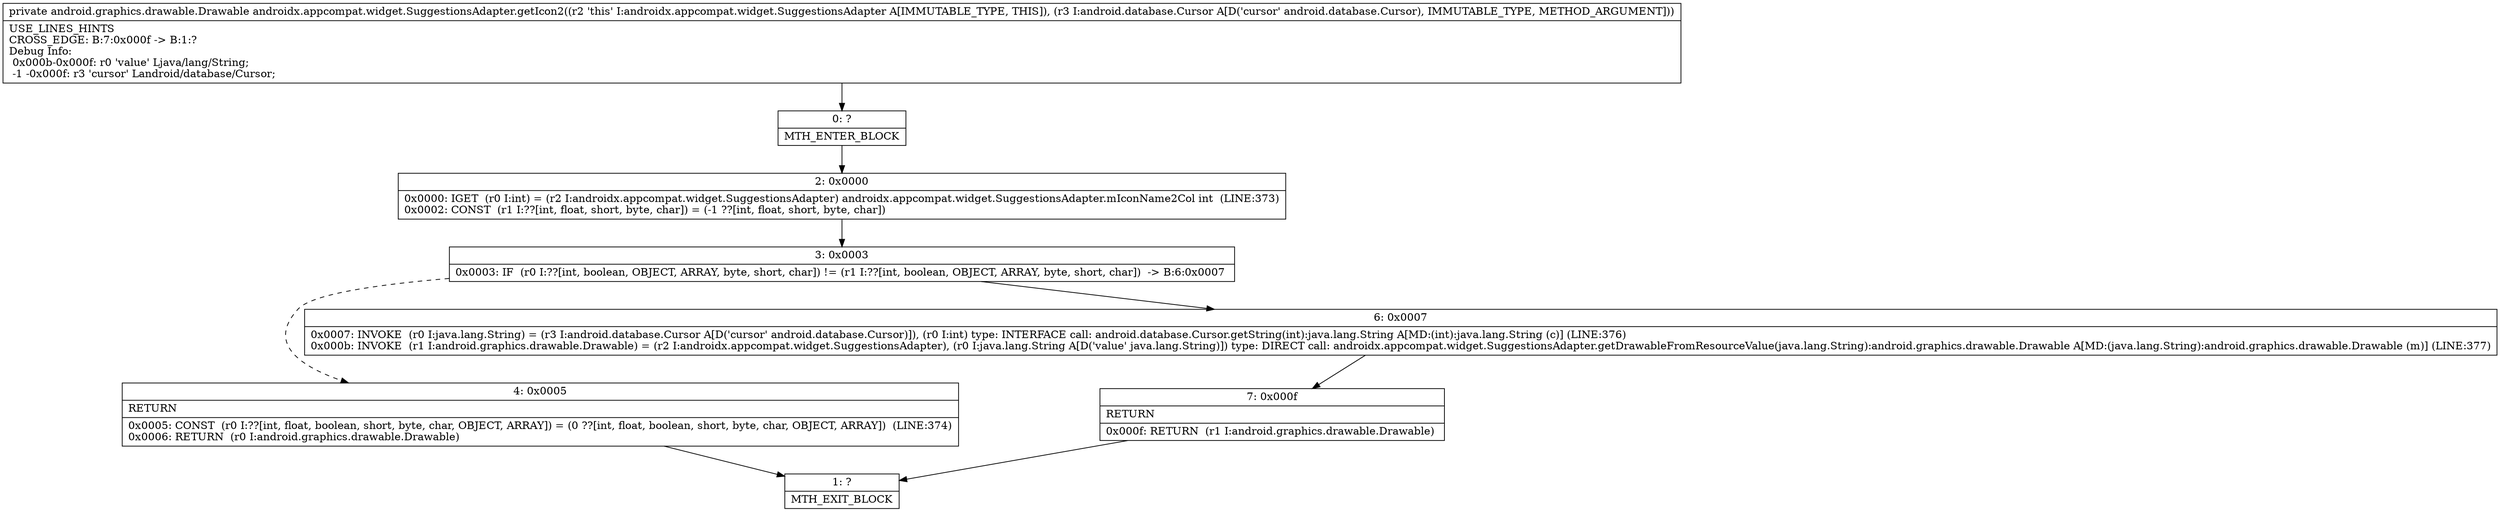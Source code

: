 digraph "CFG forandroidx.appcompat.widget.SuggestionsAdapter.getIcon2(Landroid\/database\/Cursor;)Landroid\/graphics\/drawable\/Drawable;" {
Node_0 [shape=record,label="{0\:\ ?|MTH_ENTER_BLOCK\l}"];
Node_2 [shape=record,label="{2\:\ 0x0000|0x0000: IGET  (r0 I:int) = (r2 I:androidx.appcompat.widget.SuggestionsAdapter) androidx.appcompat.widget.SuggestionsAdapter.mIconName2Col int  (LINE:373)\l0x0002: CONST  (r1 I:??[int, float, short, byte, char]) = (\-1 ??[int, float, short, byte, char]) \l}"];
Node_3 [shape=record,label="{3\:\ 0x0003|0x0003: IF  (r0 I:??[int, boolean, OBJECT, ARRAY, byte, short, char]) != (r1 I:??[int, boolean, OBJECT, ARRAY, byte, short, char])  \-\> B:6:0x0007 \l}"];
Node_4 [shape=record,label="{4\:\ 0x0005|RETURN\l|0x0005: CONST  (r0 I:??[int, float, boolean, short, byte, char, OBJECT, ARRAY]) = (0 ??[int, float, boolean, short, byte, char, OBJECT, ARRAY])  (LINE:374)\l0x0006: RETURN  (r0 I:android.graphics.drawable.Drawable) \l}"];
Node_1 [shape=record,label="{1\:\ ?|MTH_EXIT_BLOCK\l}"];
Node_6 [shape=record,label="{6\:\ 0x0007|0x0007: INVOKE  (r0 I:java.lang.String) = (r3 I:android.database.Cursor A[D('cursor' android.database.Cursor)]), (r0 I:int) type: INTERFACE call: android.database.Cursor.getString(int):java.lang.String A[MD:(int):java.lang.String (c)] (LINE:376)\l0x000b: INVOKE  (r1 I:android.graphics.drawable.Drawable) = (r2 I:androidx.appcompat.widget.SuggestionsAdapter), (r0 I:java.lang.String A[D('value' java.lang.String)]) type: DIRECT call: androidx.appcompat.widget.SuggestionsAdapter.getDrawableFromResourceValue(java.lang.String):android.graphics.drawable.Drawable A[MD:(java.lang.String):android.graphics.drawable.Drawable (m)] (LINE:377)\l}"];
Node_7 [shape=record,label="{7\:\ 0x000f|RETURN\l|0x000f: RETURN  (r1 I:android.graphics.drawable.Drawable) \l}"];
MethodNode[shape=record,label="{private android.graphics.drawable.Drawable androidx.appcompat.widget.SuggestionsAdapter.getIcon2((r2 'this' I:androidx.appcompat.widget.SuggestionsAdapter A[IMMUTABLE_TYPE, THIS]), (r3 I:android.database.Cursor A[D('cursor' android.database.Cursor), IMMUTABLE_TYPE, METHOD_ARGUMENT]))  | USE_LINES_HINTS\lCROSS_EDGE: B:7:0x000f \-\> B:1:?\lDebug Info:\l  0x000b\-0x000f: r0 'value' Ljava\/lang\/String;\l  \-1 \-0x000f: r3 'cursor' Landroid\/database\/Cursor;\l}"];
MethodNode -> Node_0;Node_0 -> Node_2;
Node_2 -> Node_3;
Node_3 -> Node_4[style=dashed];
Node_3 -> Node_6;
Node_4 -> Node_1;
Node_6 -> Node_7;
Node_7 -> Node_1;
}


